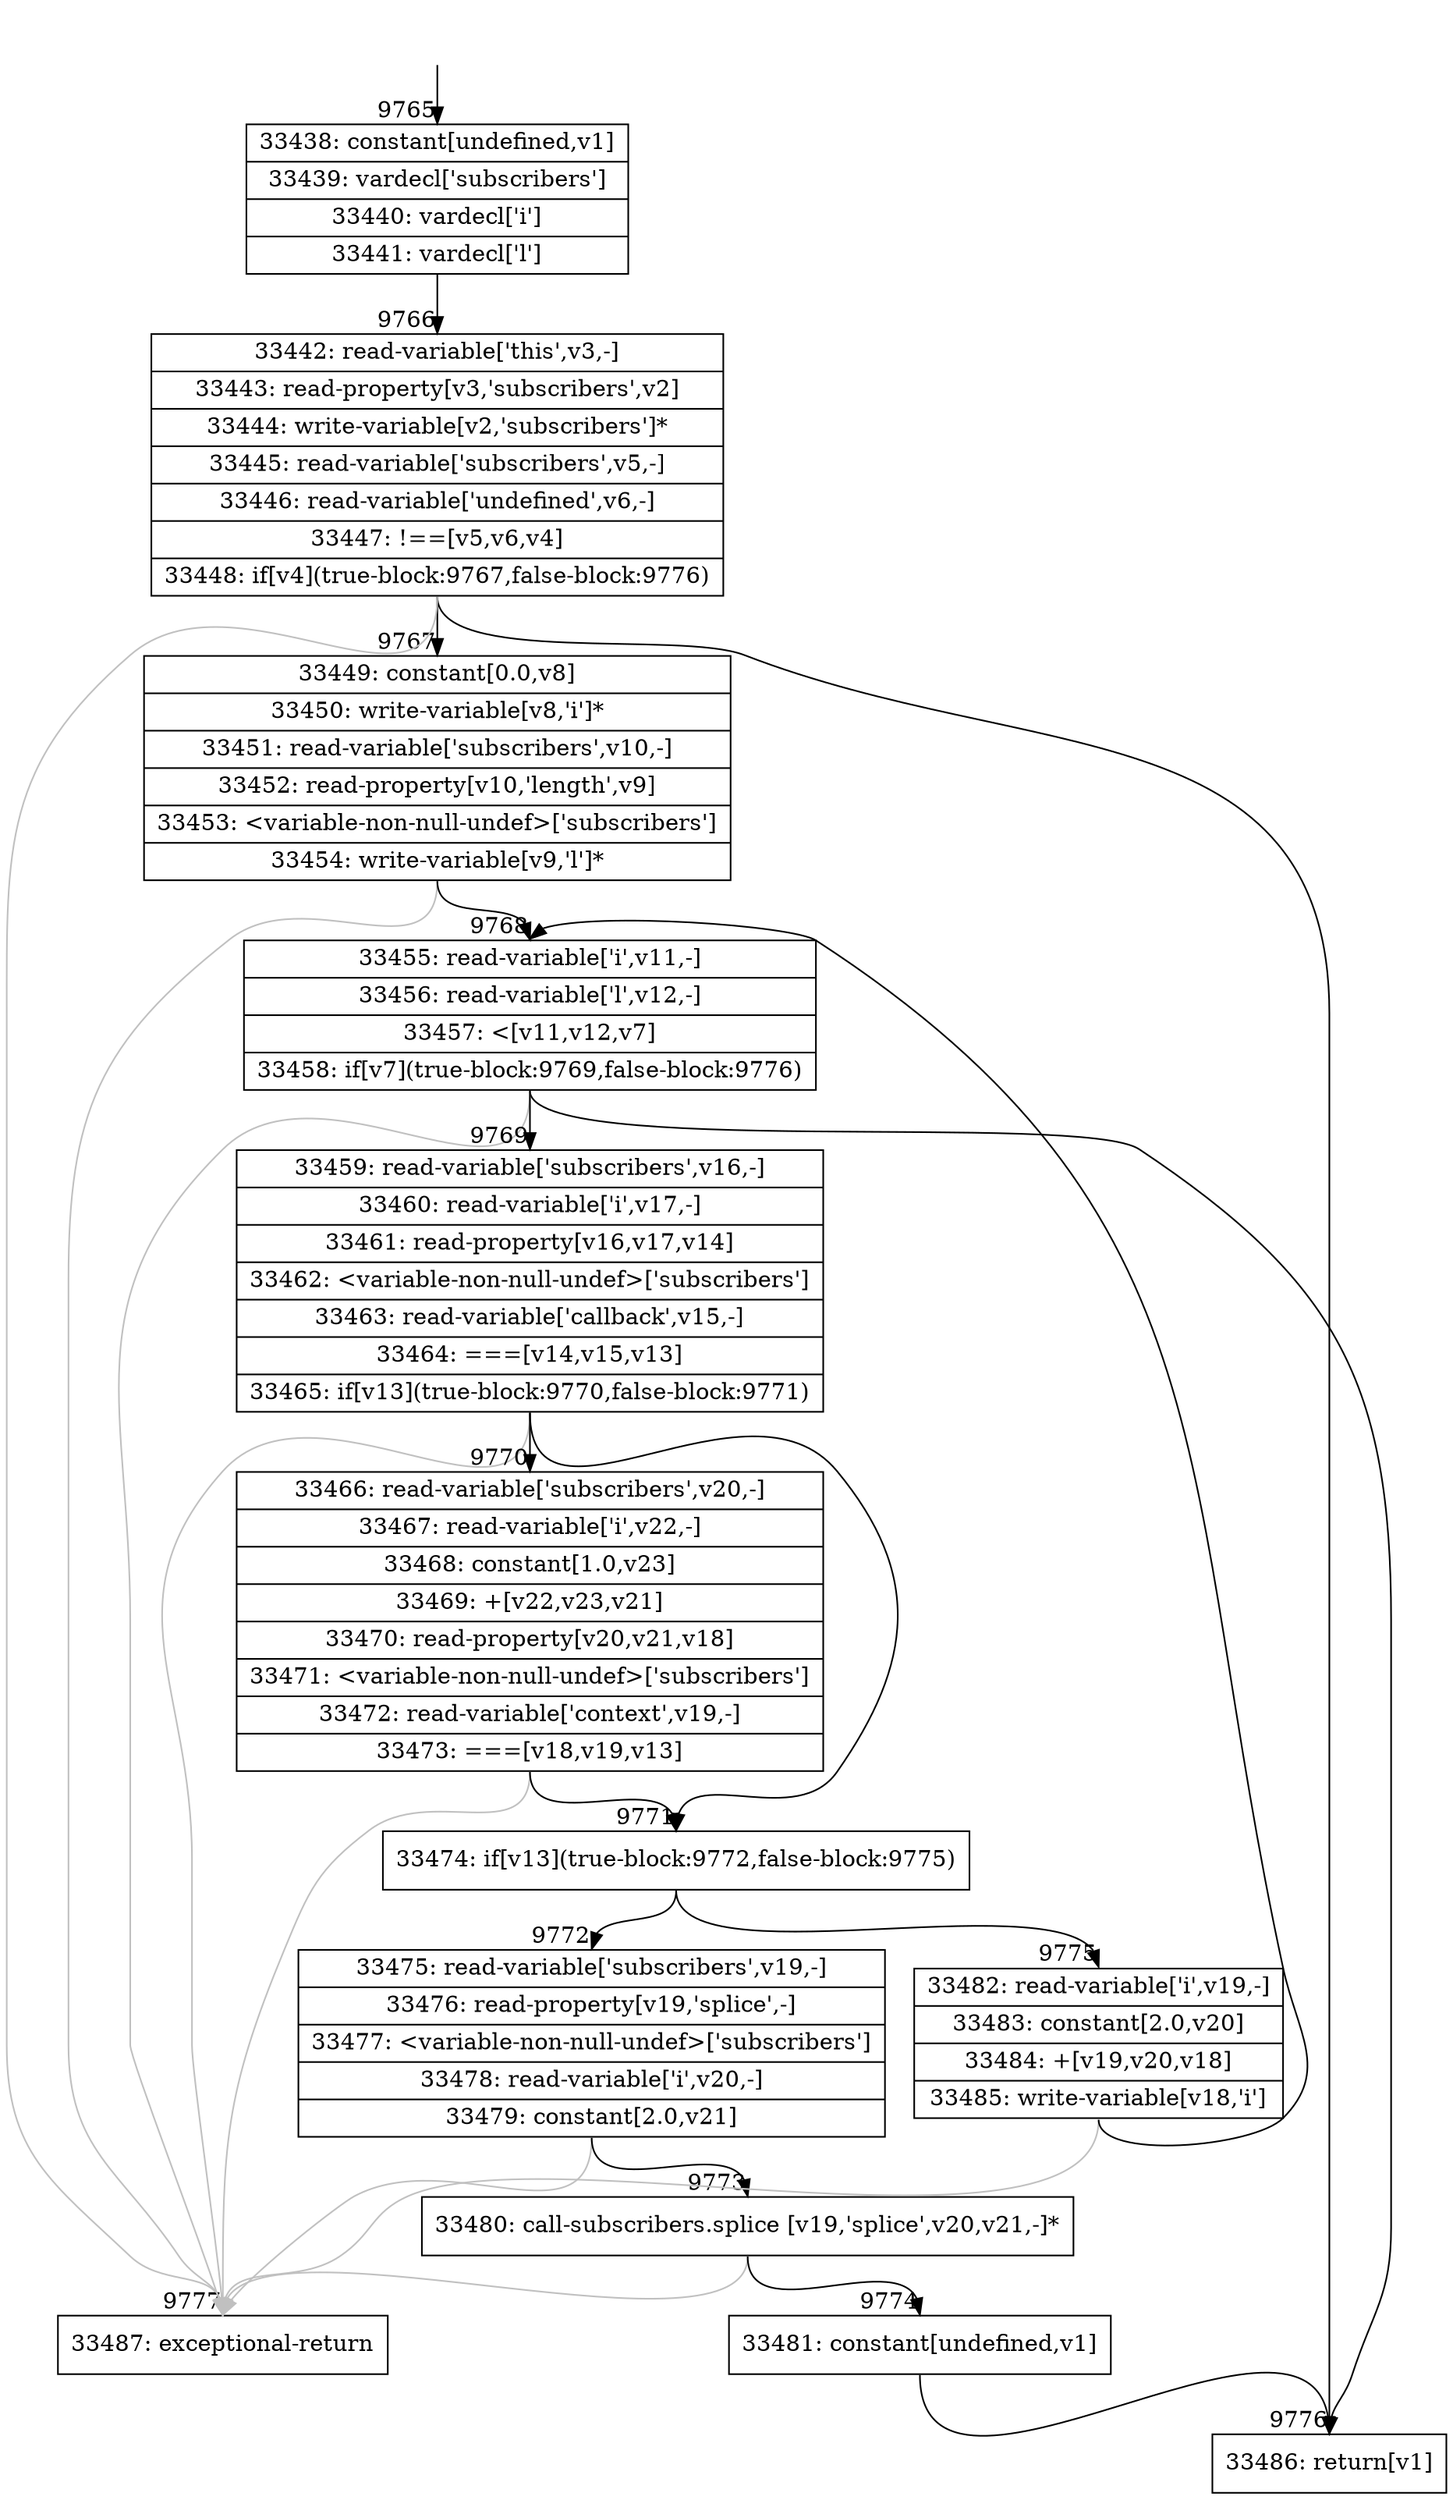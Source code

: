 digraph {
rankdir="TD"
BB_entry832[shape=none,label=""];
BB_entry832 -> BB9765 [tailport=s, headport=n, headlabel="    9765"]
BB9765 [shape=record label="{33438: constant[undefined,v1]|33439: vardecl['subscribers']|33440: vardecl['i']|33441: vardecl['l']}" ] 
BB9765 -> BB9766 [tailport=s, headport=n, headlabel="      9766"]
BB9766 [shape=record label="{33442: read-variable['this',v3,-]|33443: read-property[v3,'subscribers',v2]|33444: write-variable[v2,'subscribers']*|33445: read-variable['subscribers',v5,-]|33446: read-variable['undefined',v6,-]|33447: !==[v5,v6,v4]|33448: if[v4](true-block:9767,false-block:9776)}" ] 
BB9766 -> BB9767 [tailport=s, headport=n, headlabel="      9767"]
BB9766 -> BB9776 [tailport=s, headport=n, headlabel="      9776"]
BB9766 -> BB9777 [tailport=s, headport=n, color=gray, headlabel="      9777"]
BB9767 [shape=record label="{33449: constant[0.0,v8]|33450: write-variable[v8,'i']*|33451: read-variable['subscribers',v10,-]|33452: read-property[v10,'length',v9]|33453: \<variable-non-null-undef\>['subscribers']|33454: write-variable[v9,'l']*}" ] 
BB9767 -> BB9768 [tailport=s, headport=n, headlabel="      9768"]
BB9767 -> BB9777 [tailport=s, headport=n, color=gray]
BB9768 [shape=record label="{33455: read-variable['i',v11,-]|33456: read-variable['l',v12,-]|33457: \<[v11,v12,v7]|33458: if[v7](true-block:9769,false-block:9776)}" ] 
BB9768 -> BB9769 [tailport=s, headport=n, headlabel="      9769"]
BB9768 -> BB9776 [tailport=s, headport=n]
BB9768 -> BB9777 [tailport=s, headport=n, color=gray]
BB9769 [shape=record label="{33459: read-variable['subscribers',v16,-]|33460: read-variable['i',v17,-]|33461: read-property[v16,v17,v14]|33462: \<variable-non-null-undef\>['subscribers']|33463: read-variable['callback',v15,-]|33464: ===[v14,v15,v13]|33465: if[v13](true-block:9770,false-block:9771)}" ] 
BB9769 -> BB9771 [tailport=s, headport=n, headlabel="      9771"]
BB9769 -> BB9770 [tailport=s, headport=n, headlabel="      9770"]
BB9769 -> BB9777 [tailport=s, headport=n, color=gray]
BB9770 [shape=record label="{33466: read-variable['subscribers',v20,-]|33467: read-variable['i',v22,-]|33468: constant[1.0,v23]|33469: +[v22,v23,v21]|33470: read-property[v20,v21,v18]|33471: \<variable-non-null-undef\>['subscribers']|33472: read-variable['context',v19,-]|33473: ===[v18,v19,v13]}" ] 
BB9770 -> BB9771 [tailport=s, headport=n]
BB9770 -> BB9777 [tailport=s, headport=n, color=gray]
BB9771 [shape=record label="{33474: if[v13](true-block:9772,false-block:9775)}" ] 
BB9771 -> BB9772 [tailport=s, headport=n, headlabel="      9772"]
BB9771 -> BB9775 [tailport=s, headport=n, headlabel="      9775"]
BB9772 [shape=record label="{33475: read-variable['subscribers',v19,-]|33476: read-property[v19,'splice',-]|33477: \<variable-non-null-undef\>['subscribers']|33478: read-variable['i',v20,-]|33479: constant[2.0,v21]}" ] 
BB9772 -> BB9773 [tailport=s, headport=n, headlabel="      9773"]
BB9772 -> BB9777 [tailport=s, headport=n, color=gray]
BB9773 [shape=record label="{33480: call-subscribers.splice [v19,'splice',v20,v21,-]*}" ] 
BB9773 -> BB9774 [tailport=s, headport=n, headlabel="      9774"]
BB9773 -> BB9777 [tailport=s, headport=n, color=gray]
BB9774 [shape=record label="{33481: constant[undefined,v1]}" ] 
BB9774 -> BB9776 [tailport=s, headport=n]
BB9775 [shape=record label="{33482: read-variable['i',v19,-]|33483: constant[2.0,v20]|33484: +[v19,v20,v18]|33485: write-variable[v18,'i']}" ] 
BB9775 -> BB9768 [tailport=s, headport=n]
BB9775 -> BB9777 [tailport=s, headport=n, color=gray]
BB9776 [shape=record label="{33486: return[v1]}" ] 
BB9777 [shape=record label="{33487: exceptional-return}" ] 
//#$~ 17503
}
